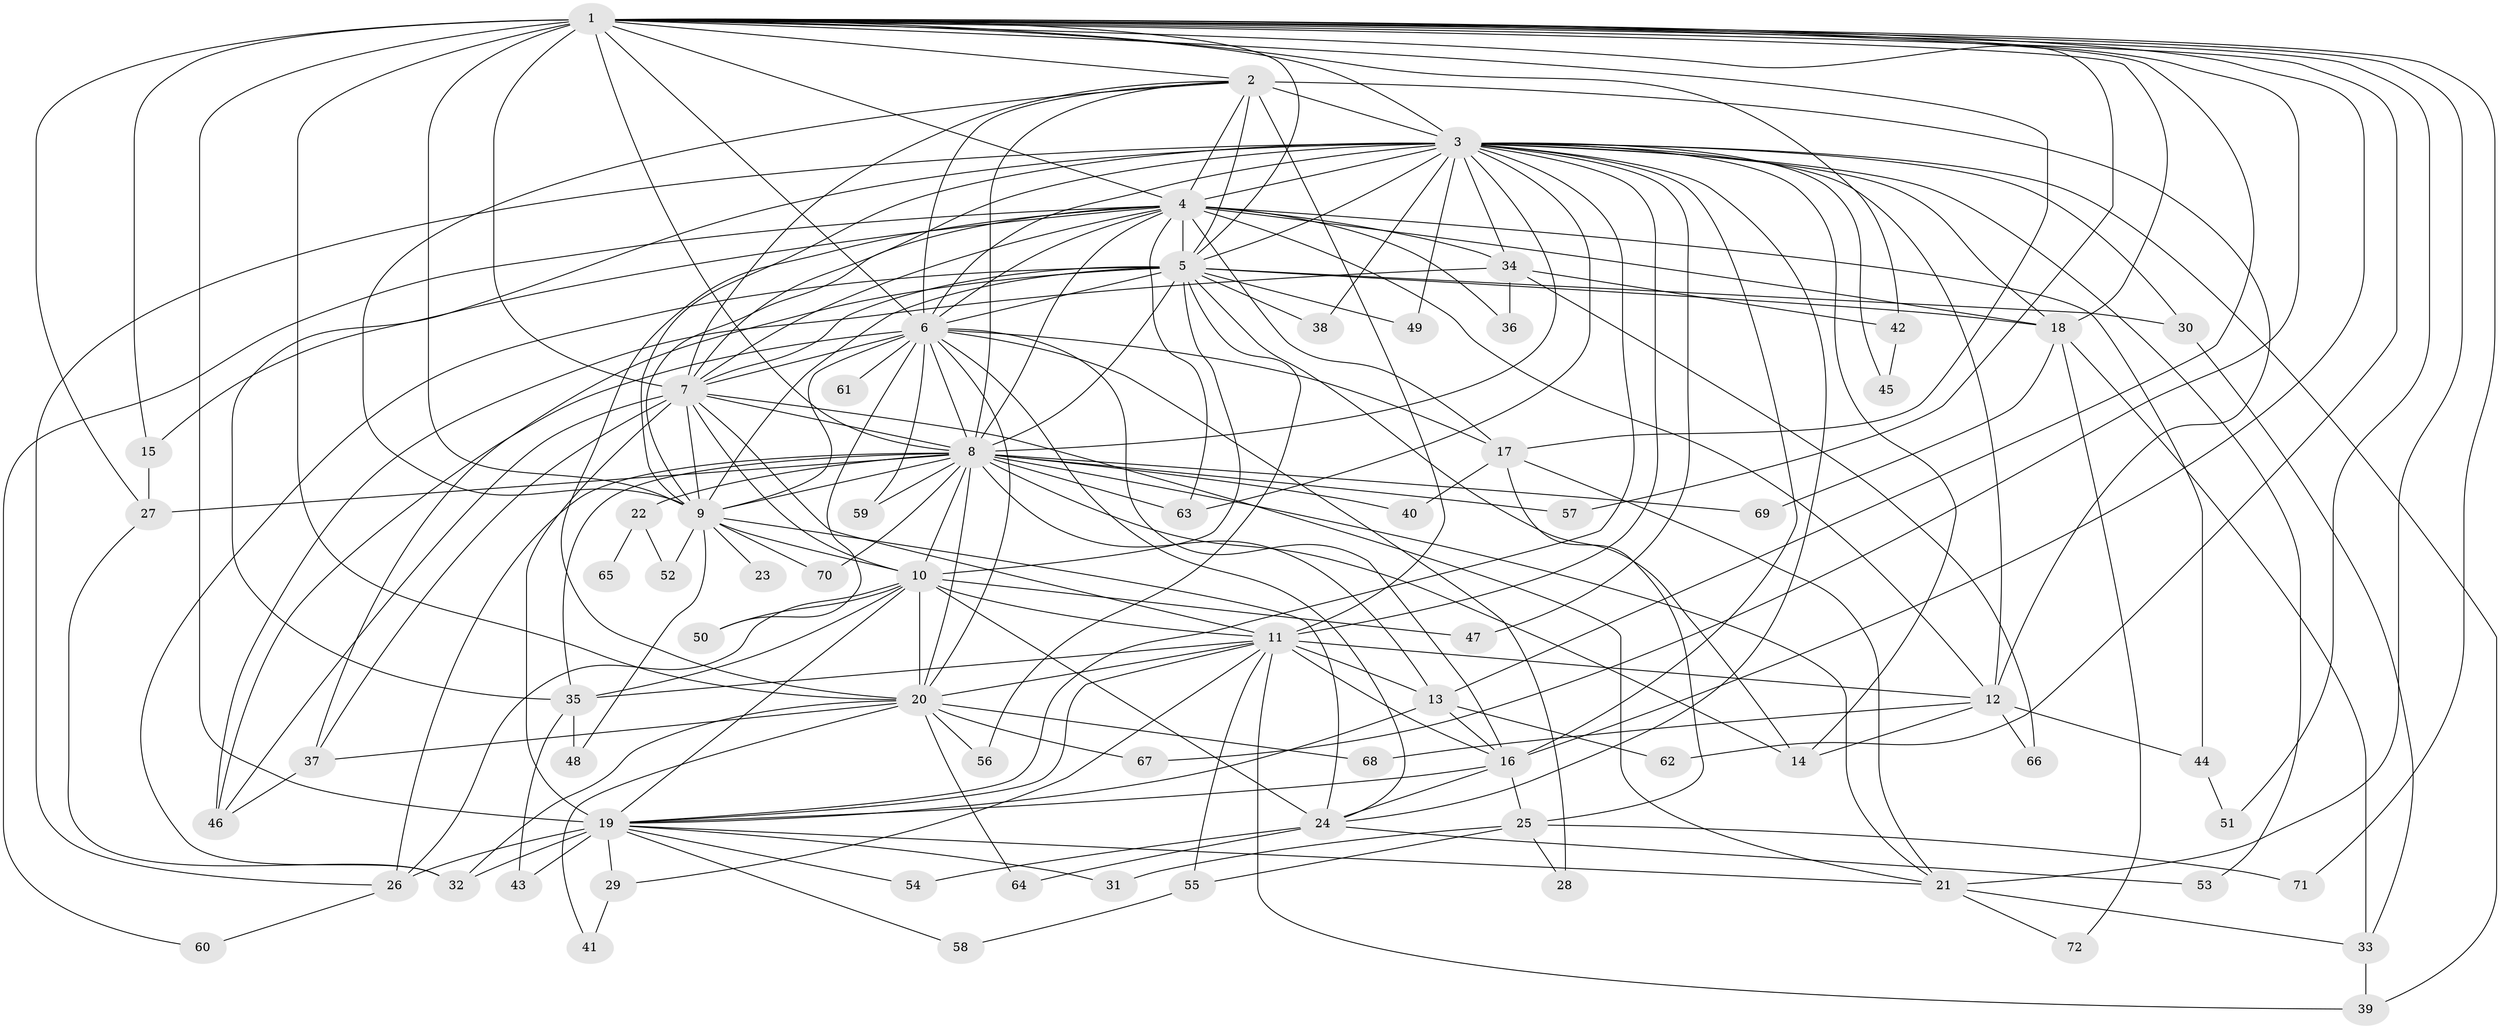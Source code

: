 // original degree distribution, {28: 0.013986013986013986, 22: 0.013986013986013986, 31: 0.006993006993006993, 21: 0.006993006993006993, 20: 0.006993006993006993, 27: 0.006993006993006993, 26: 0.006993006993006993, 17: 0.006993006993006993, 5: 0.04195804195804196, 3: 0.1888111888111888, 2: 0.5524475524475524, 6: 0.03496503496503497, 4: 0.08391608391608392, 8: 0.006993006993006993, 11: 0.006993006993006993, 7: 0.013986013986013986}
// Generated by graph-tools (version 1.1) at 2025/34/03/09/25 02:34:50]
// undirected, 72 vertices, 201 edges
graph export_dot {
graph [start="1"]
  node [color=gray90,style=filled];
  1;
  2;
  3;
  4;
  5;
  6;
  7;
  8;
  9;
  10;
  11;
  12;
  13;
  14;
  15;
  16;
  17;
  18;
  19;
  20;
  21;
  22;
  23;
  24;
  25;
  26;
  27;
  28;
  29;
  30;
  31;
  32;
  33;
  34;
  35;
  36;
  37;
  38;
  39;
  40;
  41;
  42;
  43;
  44;
  45;
  46;
  47;
  48;
  49;
  50;
  51;
  52;
  53;
  54;
  55;
  56;
  57;
  58;
  59;
  60;
  61;
  62;
  63;
  64;
  65;
  66;
  67;
  68;
  69;
  70;
  71;
  72;
  1 -- 2 [weight=2.0];
  1 -- 3 [weight=3.0];
  1 -- 4 [weight=2.0];
  1 -- 5 [weight=2.0];
  1 -- 6 [weight=2.0];
  1 -- 7 [weight=2.0];
  1 -- 8 [weight=3.0];
  1 -- 9 [weight=3.0];
  1 -- 13 [weight=1.0];
  1 -- 15 [weight=2.0];
  1 -- 16 [weight=2.0];
  1 -- 17 [weight=1.0];
  1 -- 18 [weight=1.0];
  1 -- 19 [weight=14.0];
  1 -- 20 [weight=1.0];
  1 -- 21 [weight=2.0];
  1 -- 27 [weight=1.0];
  1 -- 42 [weight=1.0];
  1 -- 51 [weight=1.0];
  1 -- 57 [weight=1.0];
  1 -- 62 [weight=1.0];
  1 -- 67 [weight=1.0];
  1 -- 71 [weight=1.0];
  2 -- 3 [weight=2.0];
  2 -- 4 [weight=1.0];
  2 -- 5 [weight=1.0];
  2 -- 6 [weight=1.0];
  2 -- 7 [weight=1.0];
  2 -- 8 [weight=1.0];
  2 -- 9 [weight=1.0];
  2 -- 11 [weight=10.0];
  2 -- 12 [weight=1.0];
  3 -- 4 [weight=2.0];
  3 -- 5 [weight=1.0];
  3 -- 6 [weight=1.0];
  3 -- 7 [weight=1.0];
  3 -- 8 [weight=1.0];
  3 -- 9 [weight=1.0];
  3 -- 11 [weight=1.0];
  3 -- 12 [weight=1.0];
  3 -- 14 [weight=1.0];
  3 -- 16 [weight=1.0];
  3 -- 18 [weight=1.0];
  3 -- 19 [weight=1.0];
  3 -- 24 [weight=1.0];
  3 -- 26 [weight=1.0];
  3 -- 30 [weight=1.0];
  3 -- 34 [weight=1.0];
  3 -- 35 [weight=1.0];
  3 -- 38 [weight=1.0];
  3 -- 39 [weight=1.0];
  3 -- 45 [weight=1.0];
  3 -- 47 [weight=1.0];
  3 -- 49 [weight=1.0];
  3 -- 53 [weight=1.0];
  3 -- 63 [weight=1.0];
  4 -- 5 [weight=3.0];
  4 -- 6 [weight=1.0];
  4 -- 7 [weight=1.0];
  4 -- 8 [weight=1.0];
  4 -- 9 [weight=1.0];
  4 -- 12 [weight=1.0];
  4 -- 15 [weight=1.0];
  4 -- 17 [weight=1.0];
  4 -- 18 [weight=1.0];
  4 -- 20 [weight=1.0];
  4 -- 34 [weight=1.0];
  4 -- 36 [weight=1.0];
  4 -- 44 [weight=1.0];
  4 -- 60 [weight=1.0];
  4 -- 63 [weight=1.0];
  5 -- 6 [weight=1.0];
  5 -- 7 [weight=2.0];
  5 -- 8 [weight=1.0];
  5 -- 9 [weight=1.0];
  5 -- 10 [weight=1.0];
  5 -- 14 [weight=1.0];
  5 -- 18 [weight=1.0];
  5 -- 30 [weight=1.0];
  5 -- 32 [weight=1.0];
  5 -- 37 [weight=2.0];
  5 -- 38 [weight=1.0];
  5 -- 49 [weight=1.0];
  5 -- 56 [weight=1.0];
  6 -- 7 [weight=2.0];
  6 -- 8 [weight=1.0];
  6 -- 9 [weight=1.0];
  6 -- 16 [weight=1.0];
  6 -- 17 [weight=1.0];
  6 -- 20 [weight=1.0];
  6 -- 24 [weight=1.0];
  6 -- 28 [weight=1.0];
  6 -- 46 [weight=1.0];
  6 -- 50 [weight=1.0];
  6 -- 59 [weight=1.0];
  6 -- 61 [weight=1.0];
  7 -- 8 [weight=1.0];
  7 -- 9 [weight=2.0];
  7 -- 10 [weight=8.0];
  7 -- 11 [weight=1.0];
  7 -- 19 [weight=2.0];
  7 -- 21 [weight=1.0];
  7 -- 37 [weight=1.0];
  7 -- 46 [weight=1.0];
  8 -- 9 [weight=1.0];
  8 -- 10 [weight=1.0];
  8 -- 13 [weight=1.0];
  8 -- 14 [weight=1.0];
  8 -- 20 [weight=1.0];
  8 -- 21 [weight=1.0];
  8 -- 22 [weight=1.0];
  8 -- 26 [weight=1.0];
  8 -- 27 [weight=2.0];
  8 -- 35 [weight=1.0];
  8 -- 40 [weight=1.0];
  8 -- 57 [weight=1.0];
  8 -- 59 [weight=1.0];
  8 -- 63 [weight=1.0];
  8 -- 69 [weight=1.0];
  8 -- 70 [weight=1.0];
  9 -- 10 [weight=1.0];
  9 -- 23 [weight=1.0];
  9 -- 24 [weight=1.0];
  9 -- 48 [weight=1.0];
  9 -- 52 [weight=1.0];
  9 -- 70 [weight=1.0];
  10 -- 11 [weight=1.0];
  10 -- 19 [weight=1.0];
  10 -- 20 [weight=1.0];
  10 -- 24 [weight=2.0];
  10 -- 26 [weight=1.0];
  10 -- 35 [weight=1.0];
  10 -- 47 [weight=1.0];
  10 -- 50 [weight=1.0];
  11 -- 12 [weight=1.0];
  11 -- 13 [weight=1.0];
  11 -- 16 [weight=1.0];
  11 -- 19 [weight=2.0];
  11 -- 20 [weight=1.0];
  11 -- 29 [weight=1.0];
  11 -- 35 [weight=1.0];
  11 -- 39 [weight=1.0];
  11 -- 55 [weight=1.0];
  12 -- 14 [weight=1.0];
  12 -- 44 [weight=1.0];
  12 -- 66 [weight=1.0];
  12 -- 68 [weight=1.0];
  13 -- 16 [weight=1.0];
  13 -- 19 [weight=1.0];
  13 -- 62 [weight=1.0];
  15 -- 27 [weight=3.0];
  16 -- 19 [weight=1.0];
  16 -- 24 [weight=1.0];
  16 -- 25 [weight=1.0];
  17 -- 21 [weight=1.0];
  17 -- 25 [weight=1.0];
  17 -- 40 [weight=1.0];
  18 -- 33 [weight=1.0];
  18 -- 69 [weight=1.0];
  18 -- 72 [weight=1.0];
  19 -- 21 [weight=1.0];
  19 -- 26 [weight=1.0];
  19 -- 29 [weight=1.0];
  19 -- 31 [weight=1.0];
  19 -- 32 [weight=2.0];
  19 -- 43 [weight=1.0];
  19 -- 54 [weight=1.0];
  19 -- 58 [weight=1.0];
  20 -- 32 [weight=1.0];
  20 -- 37 [weight=1.0];
  20 -- 41 [weight=1.0];
  20 -- 56 [weight=1.0];
  20 -- 64 [weight=1.0];
  20 -- 67 [weight=1.0];
  20 -- 68 [weight=1.0];
  21 -- 33 [weight=1.0];
  21 -- 72 [weight=1.0];
  22 -- 52 [weight=1.0];
  22 -- 65 [weight=1.0];
  24 -- 53 [weight=1.0];
  24 -- 54 [weight=1.0];
  24 -- 64 [weight=1.0];
  25 -- 28 [weight=1.0];
  25 -- 31 [weight=1.0];
  25 -- 55 [weight=1.0];
  25 -- 71 [weight=1.0];
  26 -- 60 [weight=1.0];
  27 -- 32 [weight=1.0];
  29 -- 41 [weight=1.0];
  30 -- 33 [weight=1.0];
  33 -- 39 [weight=1.0];
  34 -- 36 [weight=1.0];
  34 -- 42 [weight=1.0];
  34 -- 46 [weight=1.0];
  34 -- 66 [weight=1.0];
  35 -- 43 [weight=1.0];
  35 -- 48 [weight=1.0];
  37 -- 46 [weight=1.0];
  42 -- 45 [weight=1.0];
  44 -- 51 [weight=1.0];
  55 -- 58 [weight=1.0];
}
